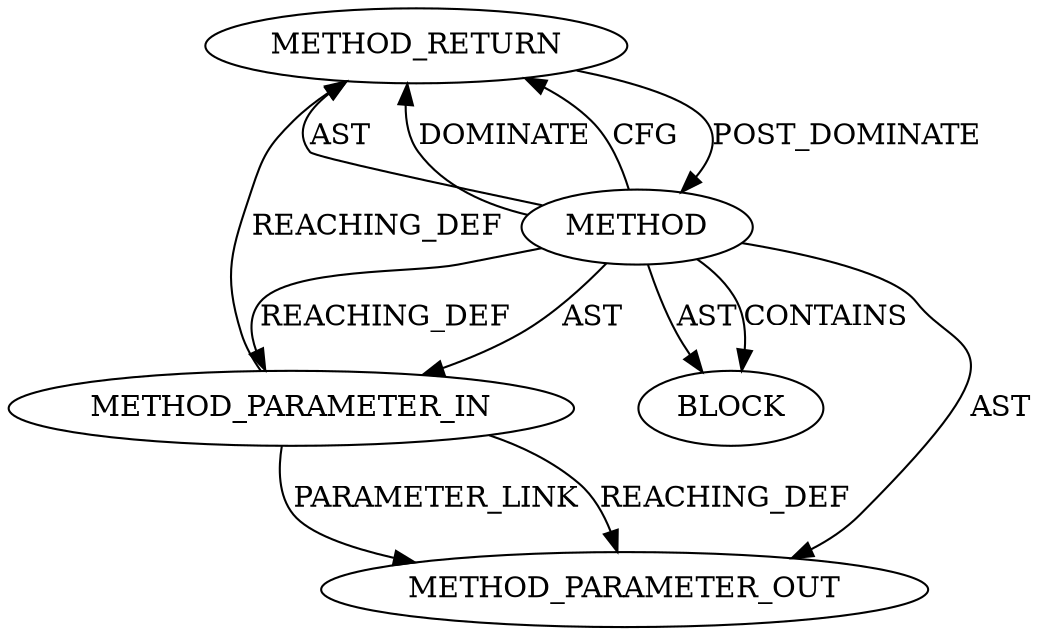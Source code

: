 digraph {
  12472 [label=METHOD_RETURN ORDER=2 CODE="RET" TYPE_FULL_NAME="ANY" EVALUATION_STRATEGY="BY_VALUE"]
  13435 [label=METHOD_PARAMETER_OUT ORDER=1 CODE="p1" IS_VARIADIC=false TYPE_FULL_NAME="ANY" EVALUATION_STRATEGY="BY_VALUE" INDEX=1 NAME="p1"]
  12470 [label=METHOD_PARAMETER_IN ORDER=1 CODE="p1" IS_VARIADIC=false TYPE_FULL_NAME="ANY" EVALUATION_STRATEGY="BY_VALUE" INDEX=1 NAME="p1"]
  12471 [label=BLOCK ORDER=1 ARGUMENT_INDEX=1 CODE="<empty>" TYPE_FULL_NAME="ANY"]
  12469 [label=METHOD AST_PARENT_TYPE="NAMESPACE_BLOCK" AST_PARENT_FULL_NAME="<global>" ORDER=0 CODE="<empty>" FULL_NAME="vmalloc_to_page" IS_EXTERNAL=true FILENAME="<empty>" SIGNATURE="" NAME="vmalloc_to_page"]
  12469 -> 12470 [label=AST ]
  12469 -> 13435 [label=AST ]
  12470 -> 12472 [label=REACHING_DEF VARIABLE="p1"]
  12469 -> 12471 [label=AST ]
  12469 -> 12472 [label=AST ]
  12469 -> 12472 [label=DOMINATE ]
  12469 -> 12471 [label=CONTAINS ]
  12472 -> 12469 [label=POST_DOMINATE ]
  12470 -> 13435 [label=PARAMETER_LINK ]
  12470 -> 13435 [label=REACHING_DEF VARIABLE="p1"]
  12469 -> 12470 [label=REACHING_DEF VARIABLE=""]
  12469 -> 12472 [label=CFG ]
}
